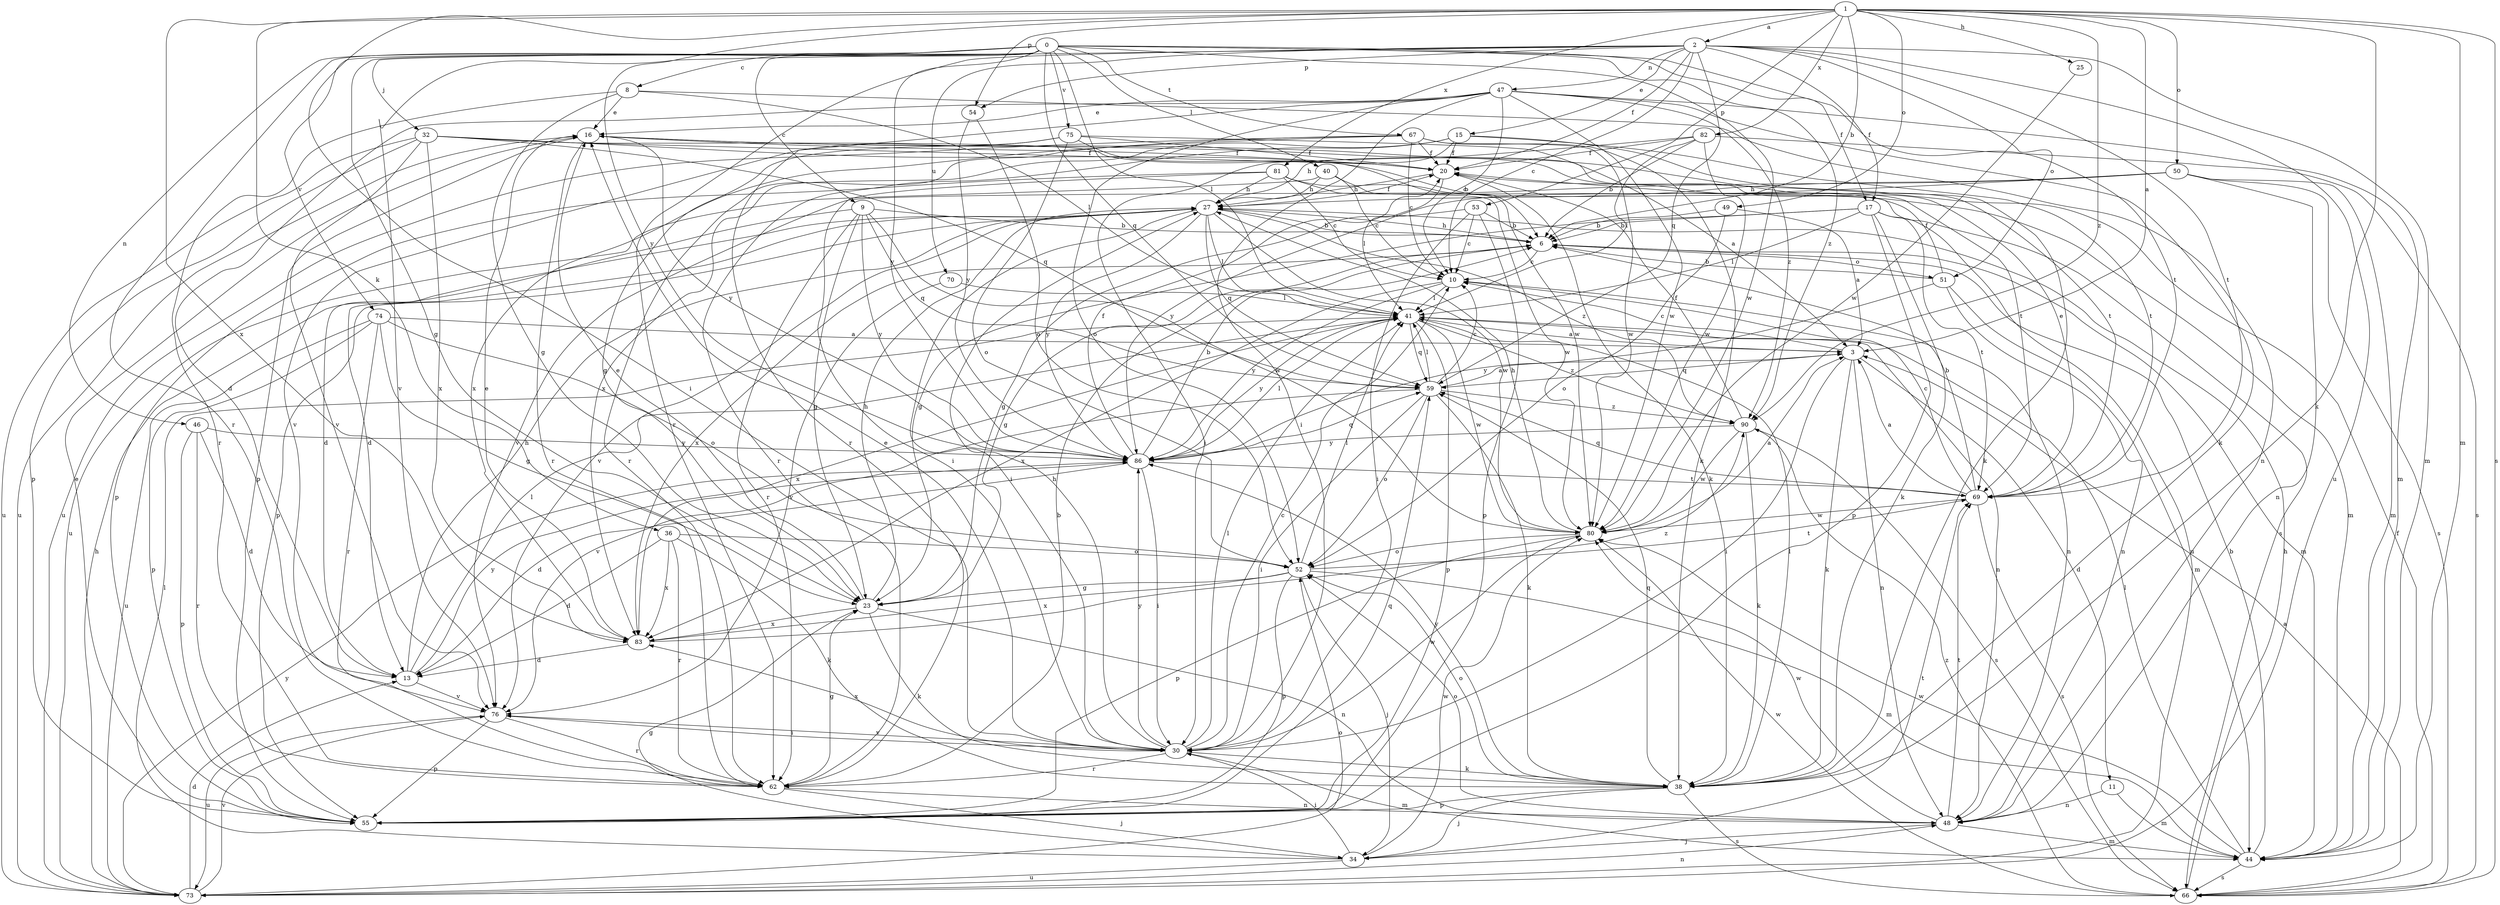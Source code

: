 strict digraph  {
0;
1;
2;
3;
6;
8;
9;
10;
11;
13;
15;
16;
17;
20;
23;
25;
27;
30;
32;
34;
36;
38;
40;
41;
44;
46;
47;
48;
49;
50;
51;
52;
53;
54;
55;
59;
62;
66;
67;
69;
70;
73;
74;
75;
76;
80;
81;
82;
83;
86;
90;
0 -> 8  [label=c];
0 -> 9  [label=c];
0 -> 17  [label=f];
0 -> 23  [label=g];
0 -> 32  [label=j];
0 -> 40  [label=l];
0 -> 41  [label=l];
0 -> 46  [label=n];
0 -> 59  [label=q];
0 -> 62  [label=r];
0 -> 67  [label=t];
0 -> 69  [label=t];
0 -> 74  [label=v];
0 -> 75  [label=v];
0 -> 80  [label=w];
0 -> 86  [label=y];
0 -> 90  [label=z];
1 -> 2  [label=a];
1 -> 3  [label=a];
1 -> 6  [label=b];
1 -> 25  [label=h];
1 -> 30  [label=i];
1 -> 36  [label=k];
1 -> 38  [label=k];
1 -> 44  [label=m];
1 -> 49  [label=o];
1 -> 50  [label=o];
1 -> 53  [label=p];
1 -> 54  [label=p];
1 -> 66  [label=s];
1 -> 81  [label=x];
1 -> 82  [label=x];
1 -> 83  [label=x];
1 -> 86  [label=y];
1 -> 90  [label=z];
2 -> 10  [label=c];
2 -> 15  [label=e];
2 -> 17  [label=f];
2 -> 20  [label=f];
2 -> 44  [label=m];
2 -> 47  [label=n];
2 -> 51  [label=o];
2 -> 54  [label=p];
2 -> 59  [label=q];
2 -> 62  [label=r];
2 -> 69  [label=t];
2 -> 70  [label=u];
2 -> 73  [label=u];
2 -> 76  [label=v];
3 -> 10  [label=c];
3 -> 11  [label=d];
3 -> 30  [label=i];
3 -> 38  [label=k];
3 -> 48  [label=n];
3 -> 59  [label=q];
6 -> 10  [label=c];
6 -> 23  [label=g];
6 -> 27  [label=h];
6 -> 44  [label=m];
6 -> 51  [label=o];
6 -> 83  [label=x];
8 -> 16  [label=e];
8 -> 23  [label=g];
8 -> 41  [label=l];
8 -> 48  [label=n];
8 -> 62  [label=r];
9 -> 6  [label=b];
9 -> 13  [label=d];
9 -> 23  [label=g];
9 -> 59  [label=q];
9 -> 62  [label=r];
9 -> 80  [label=w];
9 -> 86  [label=y];
10 -> 41  [label=l];
10 -> 48  [label=n];
10 -> 83  [label=x];
10 -> 86  [label=y];
11 -> 44  [label=m];
11 -> 48  [label=n];
13 -> 27  [label=h];
13 -> 41  [label=l];
13 -> 76  [label=v];
13 -> 86  [label=y];
15 -> 20  [label=f];
15 -> 30  [label=i];
15 -> 38  [label=k];
15 -> 62  [label=r];
15 -> 69  [label=t];
15 -> 83  [label=x];
16 -> 20  [label=f];
16 -> 55  [label=p];
16 -> 62  [label=r];
16 -> 69  [label=t];
16 -> 73  [label=u];
16 -> 86  [label=y];
17 -> 6  [label=b];
17 -> 23  [label=g];
17 -> 38  [label=k];
17 -> 41  [label=l];
17 -> 55  [label=p];
17 -> 69  [label=t];
17 -> 73  [label=u];
20 -> 27  [label=h];
20 -> 38  [label=k];
20 -> 41  [label=l];
23 -> 16  [label=e];
23 -> 27  [label=h];
23 -> 38  [label=k];
23 -> 48  [label=n];
23 -> 83  [label=x];
25 -> 80  [label=w];
27 -> 6  [label=b];
27 -> 13  [label=d];
27 -> 20  [label=f];
27 -> 30  [label=i];
27 -> 41  [label=l];
27 -> 55  [label=p];
27 -> 59  [label=q];
27 -> 76  [label=v];
27 -> 80  [label=w];
27 -> 86  [label=y];
27 -> 90  [label=z];
30 -> 10  [label=c];
30 -> 16  [label=e];
30 -> 27  [label=h];
30 -> 38  [label=k];
30 -> 41  [label=l];
30 -> 44  [label=m];
30 -> 62  [label=r];
30 -> 76  [label=v];
30 -> 80  [label=w];
30 -> 83  [label=x];
30 -> 86  [label=y];
32 -> 6  [label=b];
32 -> 20  [label=f];
32 -> 55  [label=p];
32 -> 59  [label=q];
32 -> 69  [label=t];
32 -> 73  [label=u];
32 -> 76  [label=v];
32 -> 83  [label=x];
34 -> 23  [label=g];
34 -> 30  [label=i];
34 -> 41  [label=l];
34 -> 69  [label=t];
34 -> 73  [label=u];
34 -> 80  [label=w];
36 -> 13  [label=d];
36 -> 38  [label=k];
36 -> 52  [label=o];
36 -> 62  [label=r];
36 -> 83  [label=x];
38 -> 34  [label=j];
38 -> 41  [label=l];
38 -> 52  [label=o];
38 -> 55  [label=p];
38 -> 59  [label=q];
38 -> 66  [label=s];
38 -> 86  [label=y];
40 -> 10  [label=c];
40 -> 27  [label=h];
40 -> 73  [label=u];
40 -> 80  [label=w];
41 -> 3  [label=a];
41 -> 48  [label=n];
41 -> 55  [label=p];
41 -> 59  [label=q];
41 -> 80  [label=w];
41 -> 83  [label=x];
41 -> 86  [label=y];
41 -> 90  [label=z];
44 -> 6  [label=b];
44 -> 41  [label=l];
44 -> 66  [label=s];
44 -> 80  [label=w];
46 -> 13  [label=d];
46 -> 55  [label=p];
46 -> 62  [label=r];
46 -> 86  [label=y];
47 -> 10  [label=c];
47 -> 13  [label=d];
47 -> 16  [label=e];
47 -> 30  [label=i];
47 -> 38  [label=k];
47 -> 44  [label=m];
47 -> 52  [label=o];
47 -> 62  [label=r];
47 -> 80  [label=w];
47 -> 90  [label=z];
48 -> 34  [label=j];
48 -> 44  [label=m];
48 -> 52  [label=o];
48 -> 69  [label=t];
48 -> 80  [label=w];
49 -> 3  [label=a];
49 -> 6  [label=b];
49 -> 52  [label=o];
50 -> 27  [label=h];
50 -> 44  [label=m];
50 -> 48  [label=n];
50 -> 66  [label=s];
50 -> 76  [label=v];
50 -> 86  [label=y];
51 -> 6  [label=b];
51 -> 20  [label=f];
51 -> 44  [label=m];
51 -> 48  [label=n];
51 -> 86  [label=y];
52 -> 23  [label=g];
52 -> 34  [label=j];
52 -> 41  [label=l];
52 -> 44  [label=m];
52 -> 55  [label=p];
52 -> 69  [label=t];
52 -> 83  [label=x];
53 -> 6  [label=b];
53 -> 10  [label=c];
53 -> 23  [label=g];
53 -> 30  [label=i];
53 -> 55  [label=p];
54 -> 52  [label=o];
54 -> 86  [label=y];
55 -> 16  [label=e];
55 -> 59  [label=q];
59 -> 3  [label=a];
59 -> 10  [label=c];
59 -> 30  [label=i];
59 -> 38  [label=k];
59 -> 41  [label=l];
59 -> 52  [label=o];
59 -> 76  [label=v];
59 -> 90  [label=z];
62 -> 6  [label=b];
62 -> 23  [label=g];
62 -> 34  [label=j];
62 -> 48  [label=n];
66 -> 3  [label=a];
66 -> 20  [label=f];
66 -> 27  [label=h];
66 -> 80  [label=w];
66 -> 90  [label=z];
67 -> 10  [label=c];
67 -> 20  [label=f];
67 -> 38  [label=k];
67 -> 62  [label=r];
67 -> 73  [label=u];
67 -> 80  [label=w];
67 -> 83  [label=x];
69 -> 3  [label=a];
69 -> 6  [label=b];
69 -> 10  [label=c];
69 -> 16  [label=e];
69 -> 59  [label=q];
69 -> 66  [label=s];
69 -> 80  [label=w];
70 -> 41  [label=l];
70 -> 76  [label=v];
73 -> 13  [label=d];
73 -> 27  [label=h];
73 -> 48  [label=n];
73 -> 52  [label=o];
73 -> 76  [label=v];
73 -> 86  [label=y];
74 -> 3  [label=a];
74 -> 23  [label=g];
74 -> 52  [label=o];
74 -> 55  [label=p];
74 -> 62  [label=r];
74 -> 73  [label=u];
75 -> 3  [label=a];
75 -> 20  [label=f];
75 -> 23  [label=g];
75 -> 52  [label=o];
75 -> 76  [label=v];
75 -> 80  [label=w];
76 -> 30  [label=i];
76 -> 55  [label=p];
76 -> 62  [label=r];
76 -> 73  [label=u];
80 -> 3  [label=a];
80 -> 27  [label=h];
80 -> 52  [label=o];
80 -> 55  [label=p];
81 -> 10  [label=c];
81 -> 27  [label=h];
81 -> 30  [label=i];
81 -> 44  [label=m];
81 -> 55  [label=p];
81 -> 66  [label=s];
82 -> 6  [label=b];
82 -> 20  [label=f];
82 -> 27  [label=h];
82 -> 41  [label=l];
82 -> 66  [label=s];
82 -> 80  [label=w];
83 -> 13  [label=d];
83 -> 16  [label=e];
83 -> 90  [label=z];
86 -> 6  [label=b];
86 -> 13  [label=d];
86 -> 20  [label=f];
86 -> 30  [label=i];
86 -> 41  [label=l];
86 -> 59  [label=q];
86 -> 69  [label=t];
90 -> 20  [label=f];
90 -> 38  [label=k];
90 -> 66  [label=s];
90 -> 80  [label=w];
90 -> 86  [label=y];
}
